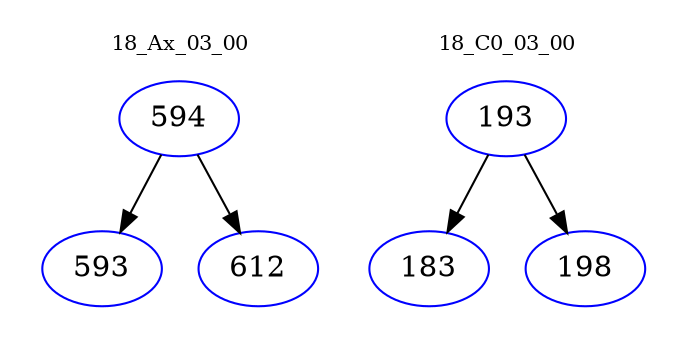 digraph{
subgraph cluster_0 {
color = white
label = "18_Ax_03_00";
fontsize=10;
T0_594 [label="594", color="blue"]
T0_594 -> T0_593 [color="black"]
T0_593 [label="593", color="blue"]
T0_594 -> T0_612 [color="black"]
T0_612 [label="612", color="blue"]
}
subgraph cluster_1 {
color = white
label = "18_C0_03_00";
fontsize=10;
T1_193 [label="193", color="blue"]
T1_193 -> T1_183 [color="black"]
T1_183 [label="183", color="blue"]
T1_193 -> T1_198 [color="black"]
T1_198 [label="198", color="blue"]
}
}
